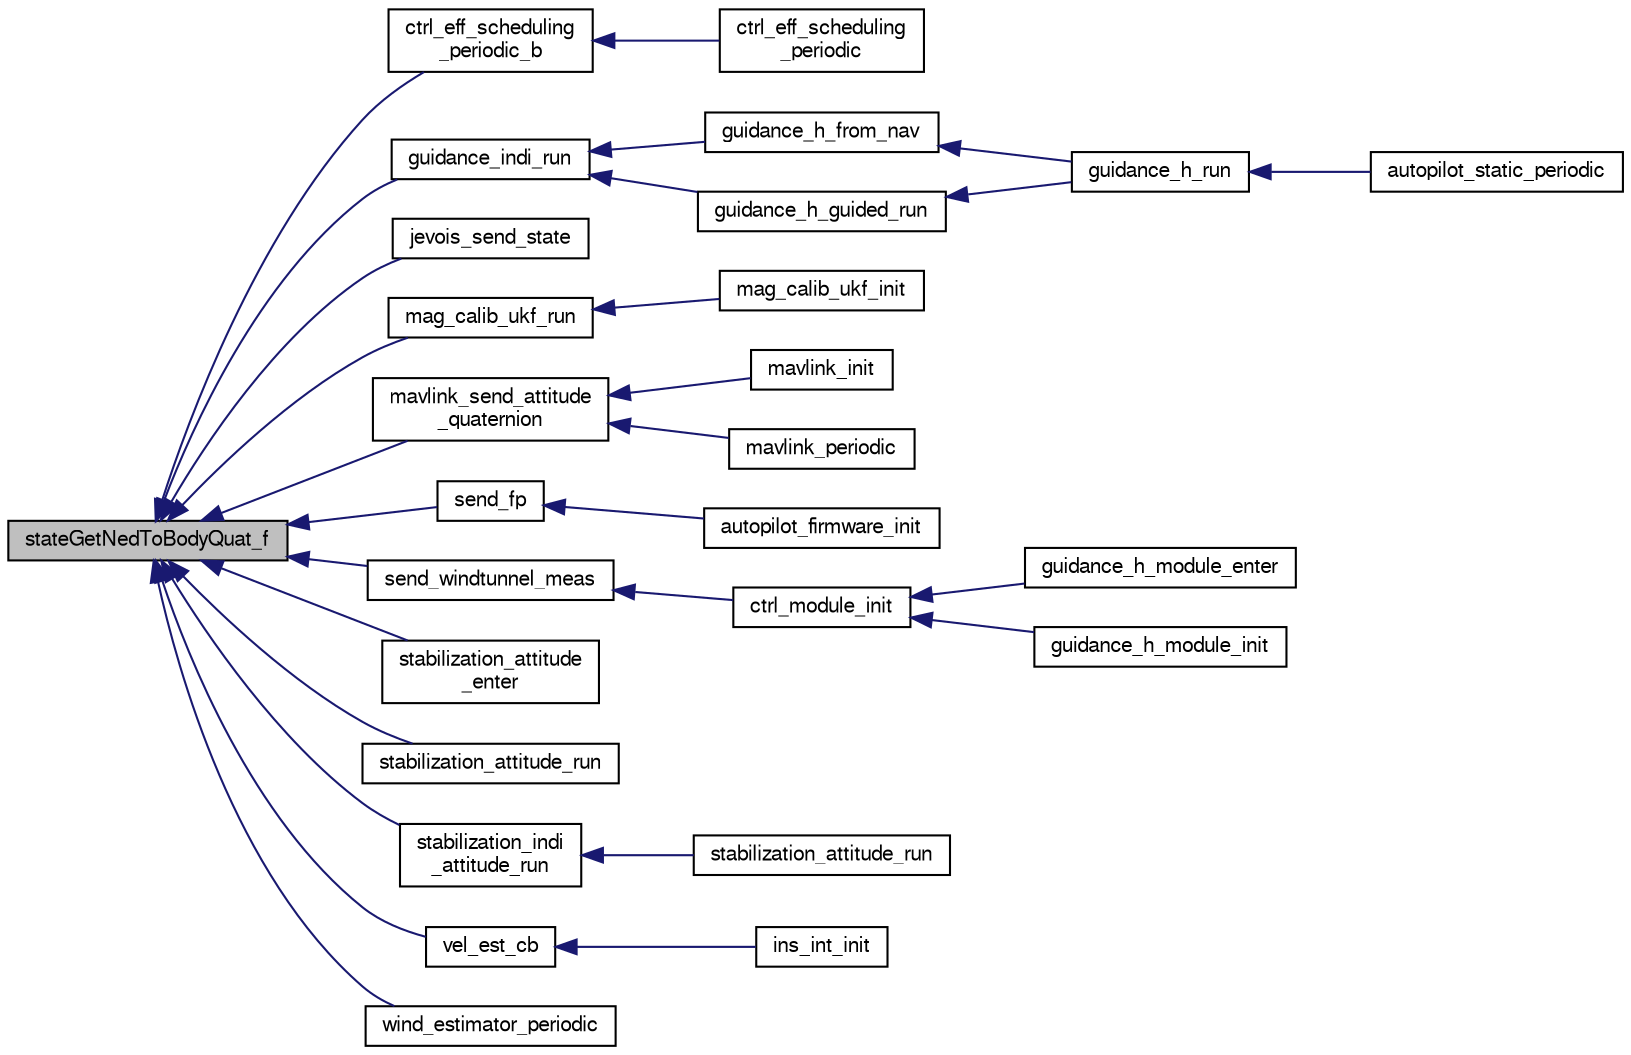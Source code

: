 digraph "stateGetNedToBodyQuat_f"
{
  edge [fontname="FreeSans",fontsize="10",labelfontname="FreeSans",labelfontsize="10"];
  node [fontname="FreeSans",fontsize="10",shape=record];
  rankdir="LR";
  Node1 [label="stateGetNedToBodyQuat_f",height=0.2,width=0.4,color="black", fillcolor="grey75", style="filled", fontcolor="black"];
  Node1 -> Node2 [dir="back",color="midnightblue",fontsize="10",style="solid",fontname="FreeSans"];
  Node2 [label="ctrl_eff_scheduling\l_periodic_b",height=0.2,width=0.4,color="black", fillcolor="white", style="filled",URL="$ctrl__effectiveness__scheduling_8h.html#a5eaf014aef60dc4f95aa363e248a46ac"];
  Node2 -> Node3 [dir="back",color="midnightblue",fontsize="10",style="solid",fontname="FreeSans"];
  Node3 [label="ctrl_eff_scheduling\l_periodic",height=0.2,width=0.4,color="black", fillcolor="white", style="filled",URL="$scheduling__indi__simple_8h.html#a80dcca086fcbf5ef61bfe9d420b5ae10",tooltip="Periodic function that interpolates between gain sets depending on the scheduling variable..."];
  Node1 -> Node4 [dir="back",color="midnightblue",fontsize="10",style="solid",fontname="FreeSans"];
  Node4 [label="guidance_indi_run",height=0.2,width=0.4,color="black", fillcolor="white", style="filled",URL="$guidance__indi__hybrid_8h.html#afa3b5095f6b5beadbb8662d3b3519bc9"];
  Node4 -> Node5 [dir="back",color="midnightblue",fontsize="10",style="solid",fontname="FreeSans"];
  Node5 [label="guidance_h_from_nav",height=0.2,width=0.4,color="black", fillcolor="white", style="filled",URL="$rotorcraft_2guidance_2guidance__h_8h.html#a609bdd40f9f6aeac4b4d493ffabd24d5",tooltip="Set horizontal guidance from NAV and run control loop. "];
  Node5 -> Node6 [dir="back",color="midnightblue",fontsize="10",style="solid",fontname="FreeSans"];
  Node6 [label="guidance_h_run",height=0.2,width=0.4,color="black", fillcolor="white", style="filled",URL="$rotorcraft_2guidance_2guidance__h_8h.html#afff2f6a359638c74d5d1051c3edfa554"];
  Node6 -> Node7 [dir="back",color="midnightblue",fontsize="10",style="solid",fontname="FreeSans"];
  Node7 [label="autopilot_static_periodic",height=0.2,width=0.4,color="black", fillcolor="white", style="filled",URL="$rotorcraft_2autopilot__static_8c.html#a81ff7c3a0611cb76bfbd35fc817070d6"];
  Node4 -> Node8 [dir="back",color="midnightblue",fontsize="10",style="solid",fontname="FreeSans"];
  Node8 [label="guidance_h_guided_run",height=0.2,width=0.4,color="black", fillcolor="white", style="filled",URL="$rotorcraft_2guidance_2guidance__h_8h.html#a60716914dafeccd7ab74967606ae4045",tooltip="Run GUIDED mode control. "];
  Node8 -> Node6 [dir="back",color="midnightblue",fontsize="10",style="solid",fontname="FreeSans"];
  Node1 -> Node9 [dir="back",color="midnightblue",fontsize="10",style="solid",fontname="FreeSans"];
  Node9 [label="jevois_send_state",height=0.2,width=0.4,color="black", fillcolor="white", style="filled",URL="$jevois_8h.html#aaabffd8949fd232243751b5dbf121d60",tooltip="Send state to camera. "];
  Node1 -> Node10 [dir="back",color="midnightblue",fontsize="10",style="solid",fontname="FreeSans"];
  Node10 [label="mag_calib_ukf_run",height=0.2,width=0.4,color="black", fillcolor="white", style="filled",URL="$mag__calib__ukf_8c.html#ae7d76e150aae78dee055b5155d7c5af0",tooltip="Callback function run for every new mag measurement. "];
  Node10 -> Node11 [dir="back",color="midnightblue",fontsize="10",style="solid",fontname="FreeSans"];
  Node11 [label="mag_calib_ukf_init",height=0.2,width=0.4,color="black", fillcolor="white", style="filled",URL="$mag__calib__ukf_8h.html#a0398977c266b1abac931ff429ee2ffb8"];
  Node1 -> Node12 [dir="back",color="midnightblue",fontsize="10",style="solid",fontname="FreeSans"];
  Node12 [label="mavlink_send_attitude\l_quaternion",height=0.2,width=0.4,color="black", fillcolor="white", style="filled",URL="$mavlink_8c.html#a6a99bc39299168db89d0b0ad07375cfb"];
  Node12 -> Node13 [dir="back",color="midnightblue",fontsize="10",style="solid",fontname="FreeSans"];
  Node13 [label="mavlink_init",height=0.2,width=0.4,color="black", fillcolor="white", style="filled",URL="$mavlink_8h.html#acc676450794df9b4b50dc6b12995b7a1",tooltip="Module functions. "];
  Node12 -> Node14 [dir="back",color="midnightblue",fontsize="10",style="solid",fontname="FreeSans"];
  Node14 [label="mavlink_periodic",height=0.2,width=0.4,color="black", fillcolor="white", style="filled",URL="$mavlink_8h.html#a45dcaed78c022158e7dcfb92813f191c",tooltip="Periodic MAVLink calls. "];
  Node1 -> Node15 [dir="back",color="midnightblue",fontsize="10",style="solid",fontname="FreeSans"];
  Node15 [label="send_fp",height=0.2,width=0.4,color="black", fillcolor="white", style="filled",URL="$rotorcraft_2autopilot__firmware_8c.html#acaec1d6d2a2c682a3236c28974830807"];
  Node15 -> Node16 [dir="back",color="midnightblue",fontsize="10",style="solid",fontname="FreeSans"];
  Node16 [label="autopilot_firmware_init",height=0.2,width=0.4,color="black", fillcolor="white", style="filled",URL="$rotorcraft_2autopilot__firmware_8c.html#a2bb31e995242a89c837b4eda1d08fe57",tooltip="Init function. "];
  Node1 -> Node17 [dir="back",color="midnightblue",fontsize="10",style="solid",fontname="FreeSans"];
  Node17 [label="send_windtunnel_meas",height=0.2,width=0.4,color="black", fillcolor="white", style="filled",URL="$ctrl__windtunnel_8c.html#a1cab972d3006ddc369bf0e770a37418a"];
  Node17 -> Node18 [dir="back",color="midnightblue",fontsize="10",style="solid",fontname="FreeSans"];
  Node18 [label="ctrl_module_init",height=0.2,width=0.4,color="black", fillcolor="white", style="filled",URL="$ctrl__windtunnel_8c.html#a2a7323cb20a25d04675e7029725d0f06"];
  Node18 -> Node19 [dir="back",color="midnightblue",fontsize="10",style="solid",fontname="FreeSans"];
  Node19 [label="guidance_h_module_enter",height=0.2,width=0.4,color="black", fillcolor="white", style="filled",URL="$ctrl__windtunnel_8c.html#af0a3b4e238d064326406719e8244e92d"];
  Node18 -> Node20 [dir="back",color="midnightblue",fontsize="10",style="solid",fontname="FreeSans"];
  Node20 [label="guidance_h_module_init",height=0.2,width=0.4,color="black", fillcolor="white", style="filled",URL="$ctrl__windtunnel_8c.html#ab39ce31e4173de7b9aefa839324ec9a2"];
  Node1 -> Node21 [dir="back",color="midnightblue",fontsize="10",style="solid",fontname="FreeSans"];
  Node21 [label="stabilization_attitude\l_enter",height=0.2,width=0.4,color="black", fillcolor="white", style="filled",URL="$stabilization__attitude__quat__float_8c.html#a23f862ca823e6fd23fc9c111178be077"];
  Node1 -> Node22 [dir="back",color="midnightblue",fontsize="10",style="solid",fontname="FreeSans"];
  Node22 [label="stabilization_attitude_run",height=0.2,width=0.4,color="black", fillcolor="white", style="filled",URL="$stabilization__attitude__quat__float_8c.html#a18a45e70bf2fae908ece863a764f777b"];
  Node1 -> Node23 [dir="back",color="midnightblue",fontsize="10",style="solid",fontname="FreeSans"];
  Node23 [label="stabilization_indi\l_attitude_run",height=0.2,width=0.4,color="black", fillcolor="white", style="filled",URL="$stabilization__indi__simple_8h.html#a32497fd2d2c56c87a83bddb1f7b62fa8",tooltip="runs stabilization indi "];
  Node23 -> Node24 [dir="back",color="midnightblue",fontsize="10",style="solid",fontname="FreeSans"];
  Node24 [label="stabilization_attitude_run",height=0.2,width=0.4,color="black", fillcolor="white", style="filled",URL="$stabilization__attitude__quat__indi_8c.html#add1138c9aae1adaafdb42ddf2f0c039a"];
  Node1 -> Node25 [dir="back",color="midnightblue",fontsize="10",style="solid",fontname="FreeSans"];
  Node25 [label="vel_est_cb",height=0.2,width=0.4,color="black", fillcolor="white", style="filled",URL="$ins__int_8c.html#ab7a554a8b8a96f387e80452251fc404f"];
  Node25 -> Node26 [dir="back",color="midnightblue",fontsize="10",style="solid",fontname="FreeSans"];
  Node26 [label="ins_int_init",height=0.2,width=0.4,color="black", fillcolor="white", style="filled",URL="$ins__int_8h.html#a6f47e4e65f9697a961c3bef79e9029e4"];
  Node1 -> Node27 [dir="back",color="midnightblue",fontsize="10",style="solid",fontname="FreeSans"];
  Node27 [label="wind_estimator_periodic",height=0.2,width=0.4,color="black", fillcolor="white", style="filled",URL="$wind__estimator_8h.html#a0a4f52d63873704d3581f69f44d71751"];
}
